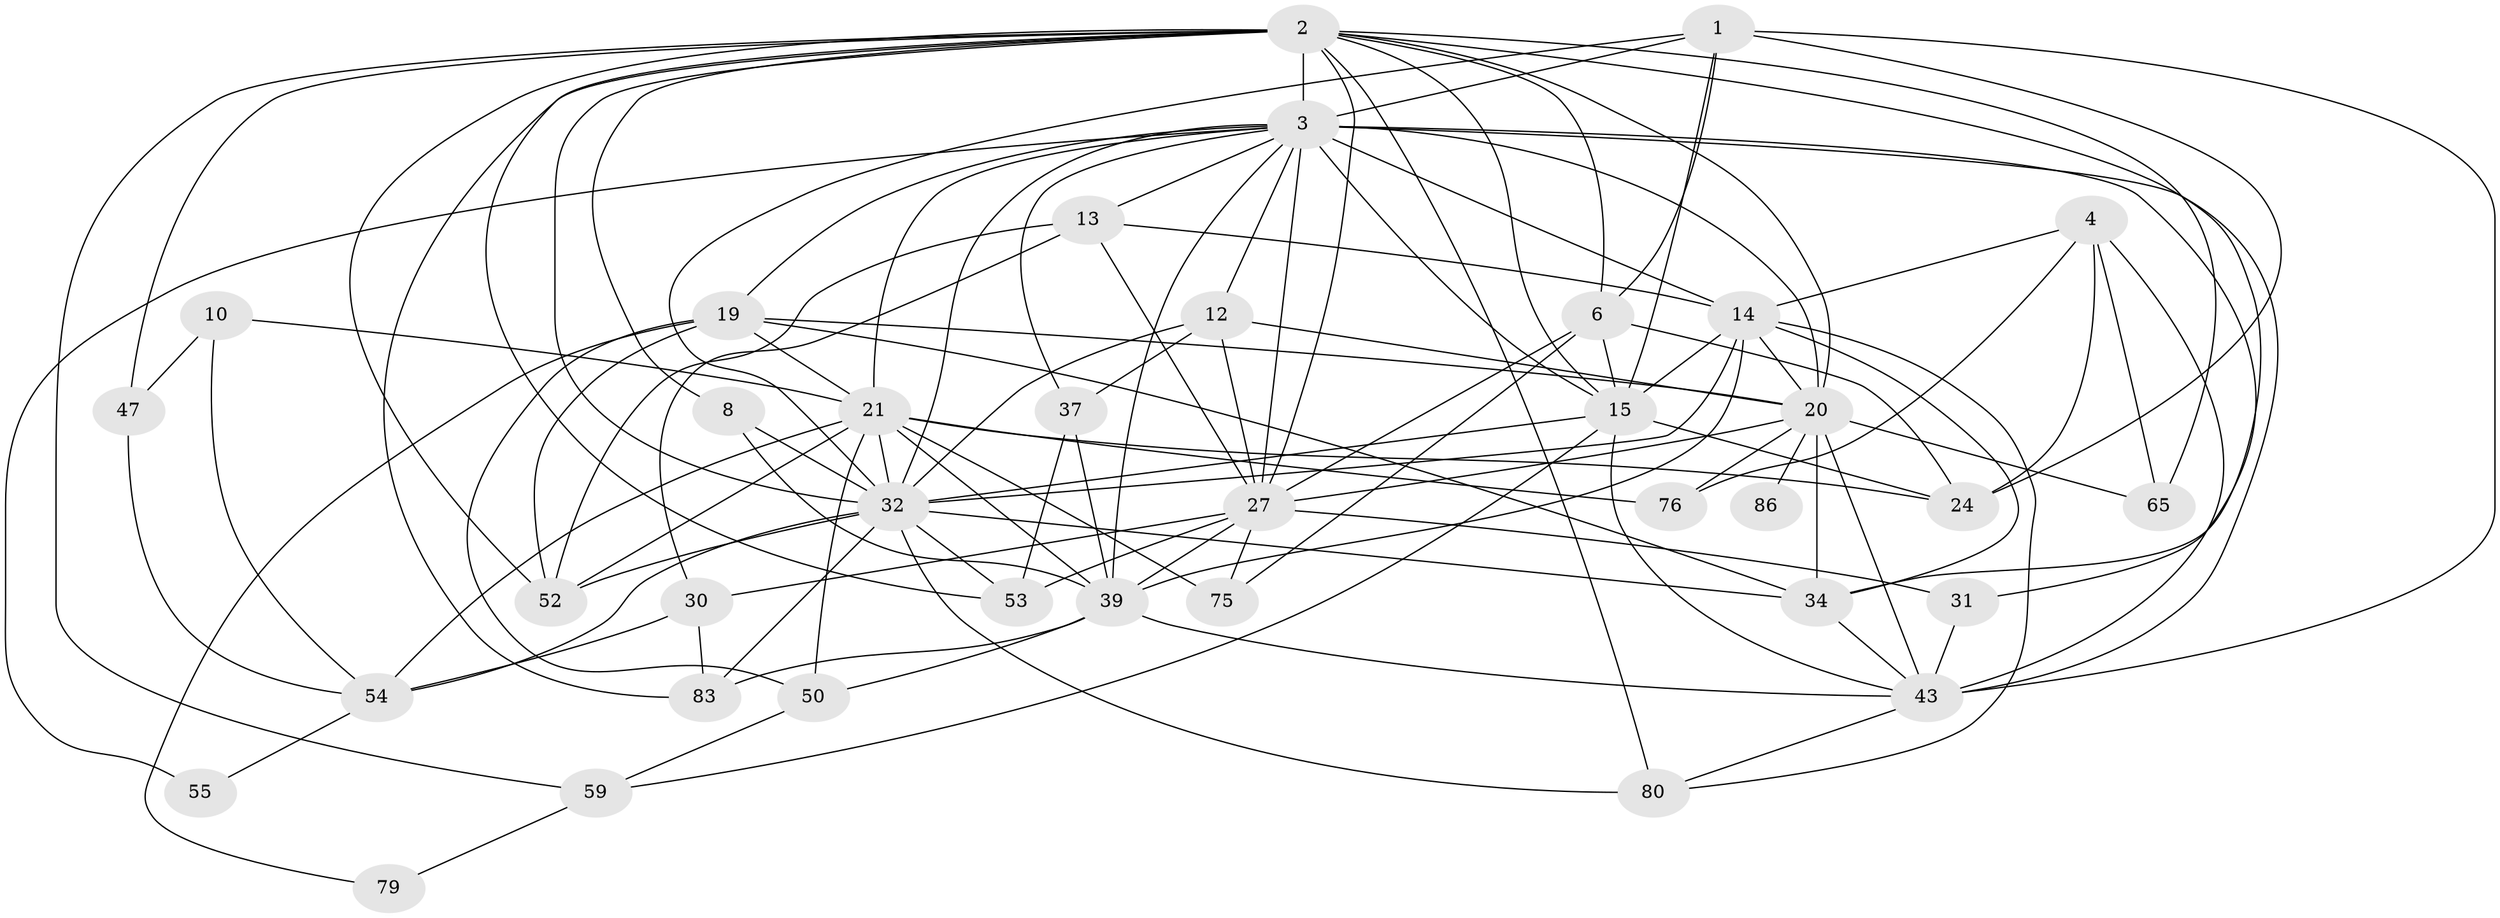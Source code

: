 // original degree distribution, {3: 0.2903225806451613, 4: 0.3225806451612903, 8: 0.021505376344086023, 2: 0.11827956989247312, 5: 0.11827956989247312, 6: 0.08602150537634409, 9: 0.010752688172043012, 7: 0.03225806451612903}
// Generated by graph-tools (version 1.1) at 2025/19/03/04/25 18:19:01]
// undirected, 37 vertices, 112 edges
graph export_dot {
graph [start="1"]
  node [color=gray90,style=filled];
  1 [super="+63"];
  2 [super="+45+9+40"];
  3 [super="+57+5+11+23+35"];
  4 [super="+41"];
  6 [super="+7"];
  8 [super="+85"];
  10;
  12 [super="+87+25"];
  13 [super="+16+18"];
  14 [super="+46+78+71+48"];
  15 [super="+17"];
  19 [super="+56+28"];
  20 [super="+36+29+91+70"];
  21 [super="+84+22"];
  24 [super="+49"];
  27 [super="+68+51"];
  30;
  31 [super="+38"];
  32 [super="+64+60+77+81+73"];
  34 [super="+66+61"];
  37;
  39 [super="+42"];
  43 [super="+44+58"];
  47;
  50;
  52;
  53;
  54;
  55;
  59 [super="+69"];
  65;
  75;
  76;
  79;
  80;
  83;
  86;
  1 -- 32;
  1 -- 24;
  1 -- 43;
  1 -- 3;
  1 -- 6;
  1 -- 15;
  2 -- 32 [weight=2];
  2 -- 52;
  2 -- 80;
  2 -- 8;
  2 -- 3 [weight=2];
  2 -- 65;
  2 -- 34;
  2 -- 47;
  2 -- 83;
  2 -- 53;
  2 -- 59;
  2 -- 20;
  2 -- 6;
  2 -- 15;
  2 -- 27 [weight=2];
  3 -- 55;
  3 -- 37;
  3 -- 32;
  3 -- 14;
  3 -- 20 [weight=2];
  3 -- 43 [weight=3];
  3 -- 21;
  3 -- 39;
  3 -- 19;
  3 -- 12;
  3 -- 13;
  3 -- 31;
  3 -- 15;
  3 -- 27;
  4 -- 24;
  4 -- 65;
  4 -- 76;
  4 -- 43;
  4 -- 14;
  6 -- 24;
  6 -- 75;
  6 -- 15;
  6 -- 27;
  8 -- 32;
  8 -- 39 [weight=2];
  10 -- 47;
  10 -- 54;
  10 -- 21;
  12 -- 20;
  12 -- 32;
  12 -- 37;
  12 -- 27;
  13 -- 27;
  13 -- 14;
  13 -- 52;
  13 -- 30;
  14 -- 80;
  14 -- 20 [weight=2];
  14 -- 39;
  14 -- 32;
  14 -- 15;
  14 -- 34;
  15 -- 32;
  15 -- 59;
  15 -- 43;
  15 -- 24;
  19 -- 34;
  19 -- 50;
  19 -- 52;
  19 -- 79;
  19 -- 20;
  19 -- 21;
  20 -- 43;
  20 -- 76;
  20 -- 27;
  20 -- 86 [weight=2];
  20 -- 34;
  20 -- 65;
  21 -- 54 [weight=2];
  21 -- 39;
  21 -- 24;
  21 -- 32 [weight=2];
  21 -- 50;
  21 -- 52;
  21 -- 75;
  21 -- 76;
  27 -- 53;
  27 -- 75;
  27 -- 39;
  27 -- 30;
  27 -- 31;
  30 -- 83;
  30 -- 54;
  31 -- 43;
  32 -- 53;
  32 -- 52;
  32 -- 80;
  32 -- 83;
  32 -- 34;
  32 -- 54;
  34 -- 43 [weight=2];
  37 -- 53;
  37 -- 39;
  39 -- 50;
  39 -- 83;
  39 -- 43;
  43 -- 80;
  47 -- 54;
  50 -- 59;
  54 -- 55;
  59 -- 79;
}
